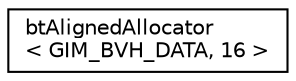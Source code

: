 digraph "Graphical Class Hierarchy"
{
  edge [fontname="Helvetica",fontsize="10",labelfontname="Helvetica",labelfontsize="10"];
  node [fontname="Helvetica",fontsize="10",shape=record];
  rankdir="LR";
  Node1 [label="btAlignedAllocator\l\< GIM_BVH_DATA, 16 \>",height=0.2,width=0.4,color="black", fillcolor="white", style="filled",URL="$classbt_aligned_allocator.html"];
}
